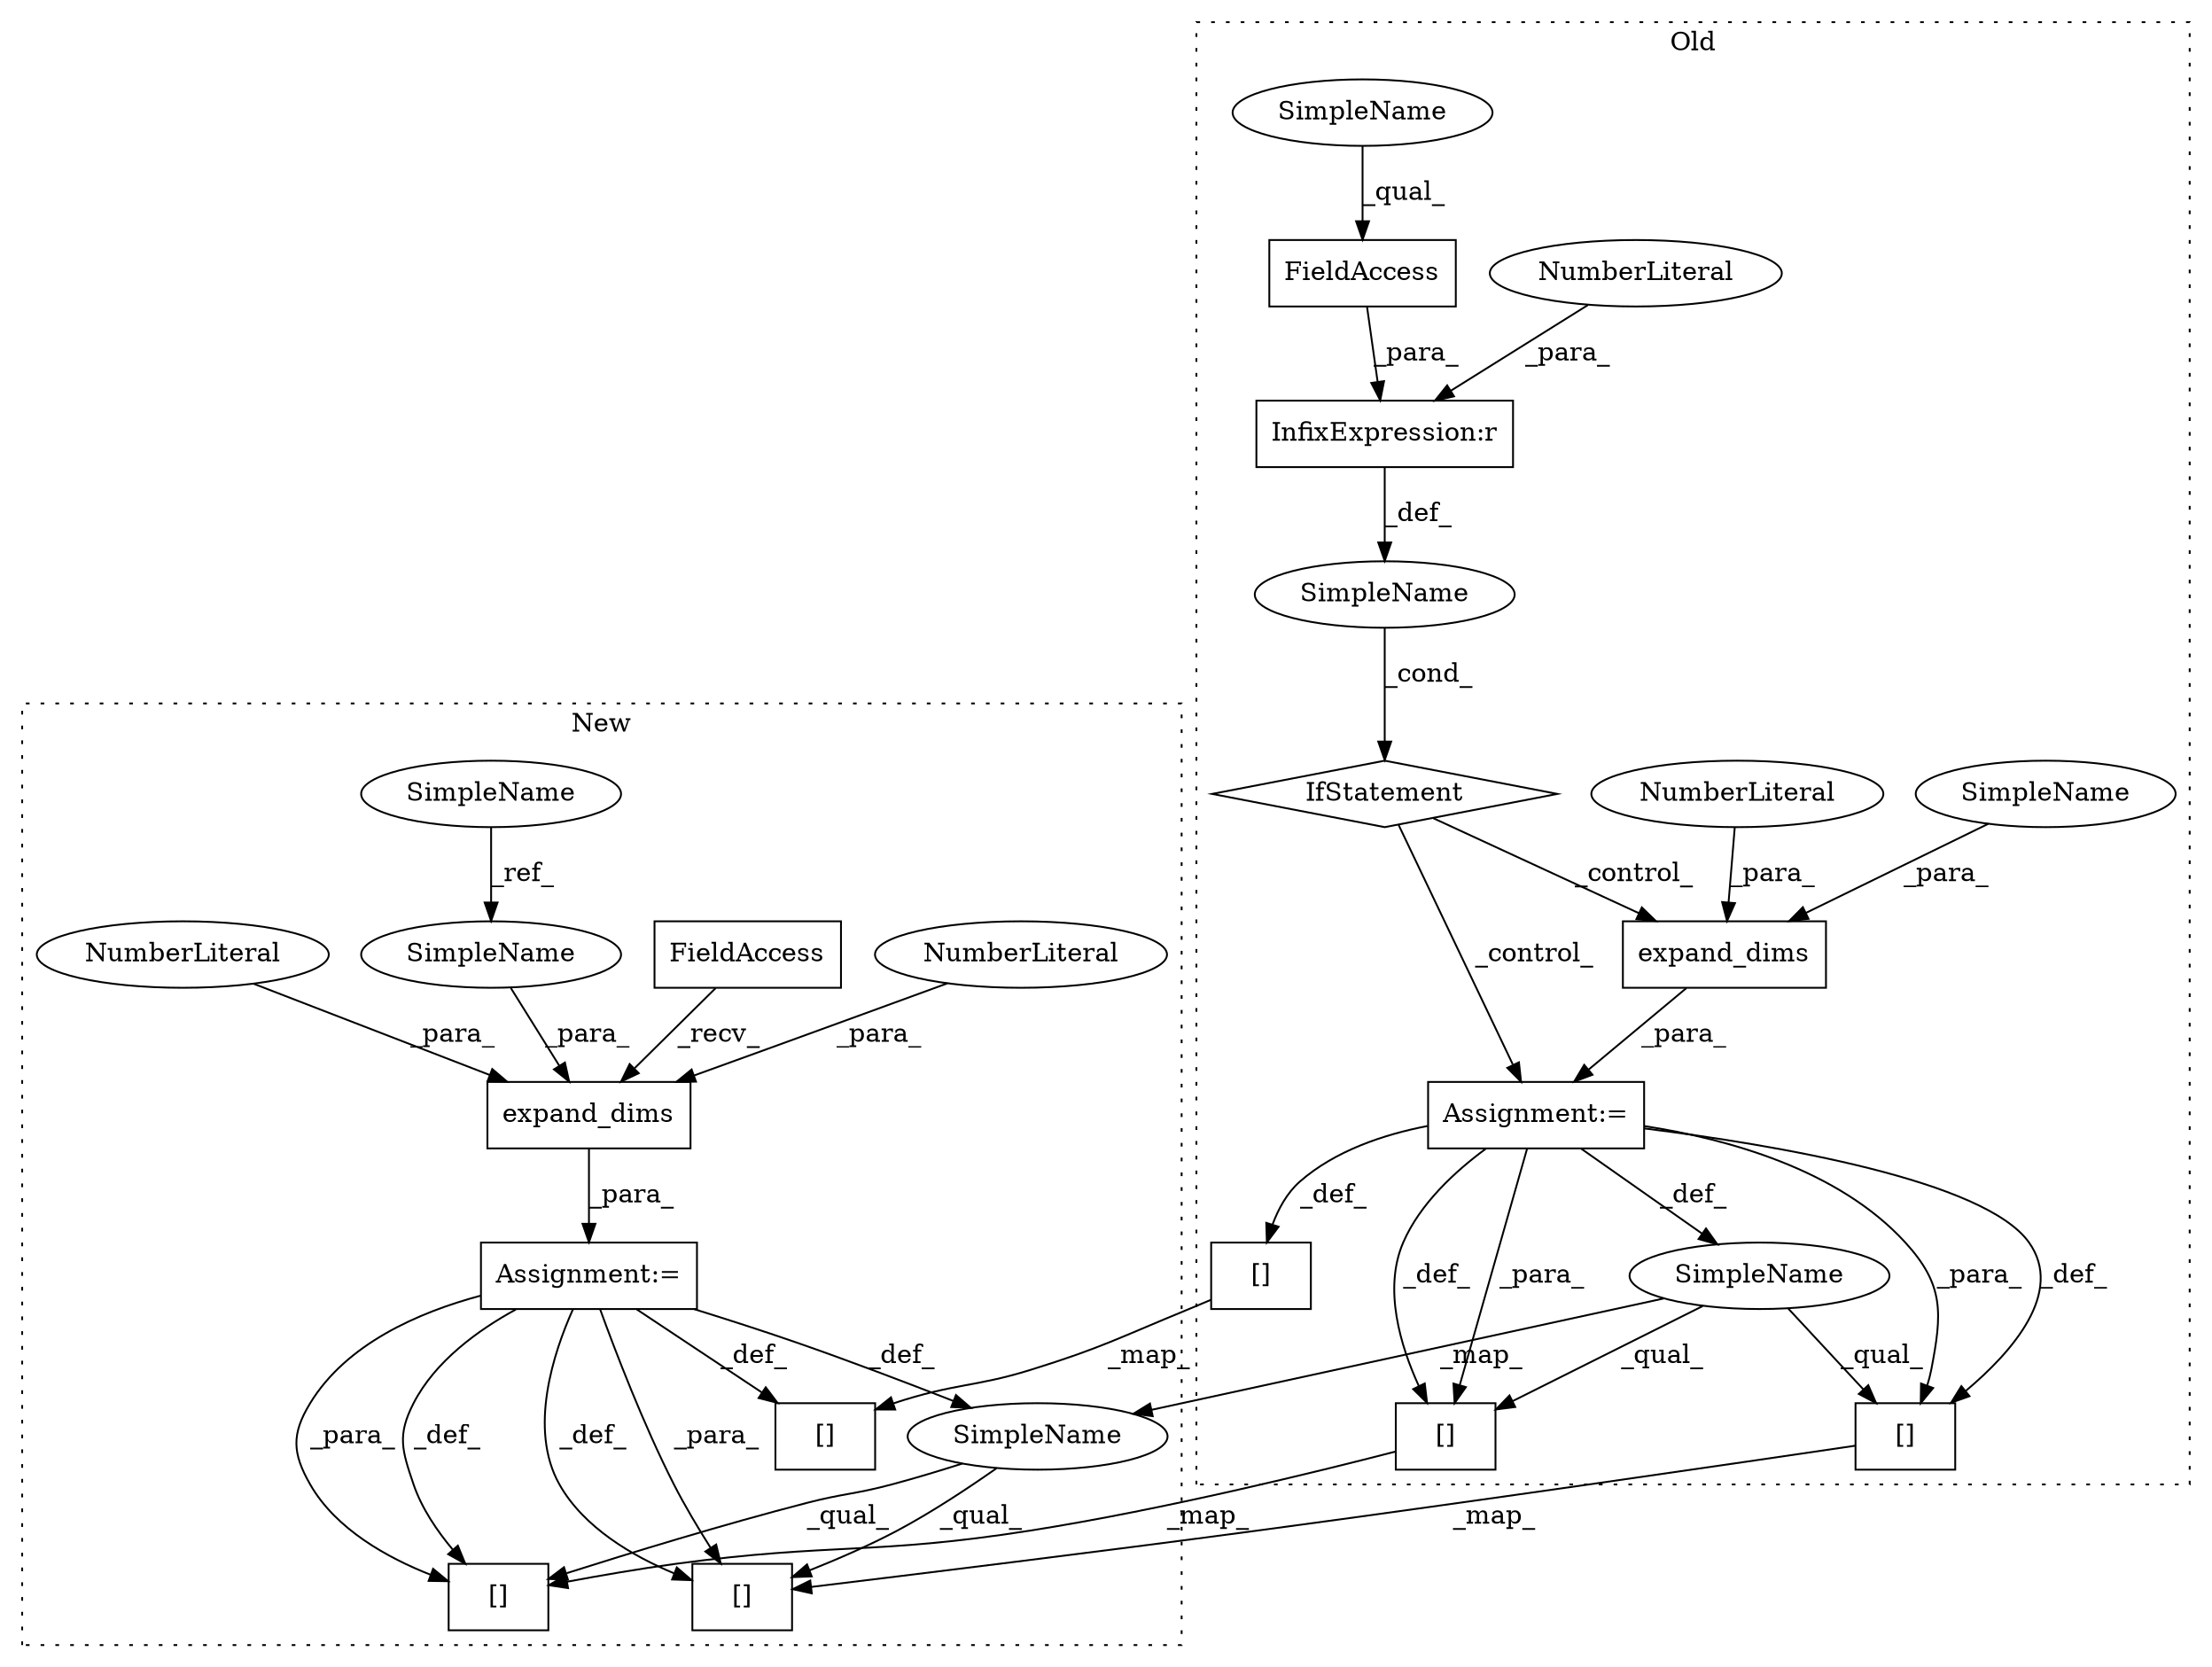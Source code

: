 digraph G {
subgraph cluster0 {
1 [label="IfStatement" a="25" s="16785,16804" l="4,2" shape="diamond"];
5 [label="Assignment:=" a="7" s="16819" l="1" shape="box"];
6 [label="SimpleName" a="42" s="" l="" shape="ellipse"];
7 [label="InfixExpression:r" a="27" s="16799" l="4" shape="box"];
8 [label="NumberLiteral" a="34" s="16803" l="1" shape="ellipse"];
9 [label="expand_dims" a="32" s="16826,16845" l="12,1" shape="box"];
10 [label="FieldAccess" a="22" s="16789" l="10" shape="box"];
11 [label="NumberLiteral" a="34" s="16844" l="1" shape="ellipse"];
15 [label="[]" a="2" s="17913,17921" l="7,1" shape="box"];
18 [label="[]" a="2" s="17600,17616" l="7,1" shape="box"];
19 [label="SimpleName" a="42" s="17054" l="6" shape="ellipse"];
21 [label="[]" a="2" s="17385,17407" l="7,1" shape="box"];
24 [label="SimpleName" a="42" s="16789" l="5" shape="ellipse"];
25 [label="SimpleName" a="42" s="16838" l="5" shape="ellipse"];
label = "Old";
style="dotted";
}
subgraph cluster1 {
2 [label="expand_dims" a="32" s="16864,16885" l="12,1" shape="box"];
3 [label="Assignment:=" a="7" s="16833" l="1" shape="box"];
4 [label="NumberLiteral" a="34" s="16884" l="1" shape="ellipse"];
12 [label="FieldAccess" a="22" s="16834" l="9" shape="box"];
13 [label="SimpleName" a="42" s="16788" l="5" shape="ellipse"];
14 [label="[]" a="2" s="17873,17881" l="7,1" shape="box"];
16 [label="NumberLiteral" a="34" s="16882" l="1" shape="ellipse"];
17 [label="[]" a="2" s="17560,17576" l="7,1" shape="box"];
20 [label="SimpleName" a="42" s="17014" l="6" shape="ellipse"];
22 [label="[]" a="2" s="17345,17367" l="7,1" shape="box"];
23 [label="SimpleName" a="42" s="16876" l="5" shape="ellipse"];
label = "New";
style="dotted";
}
1 -> 9 [label="_control_"];
1 -> 5 [label="_control_"];
2 -> 3 [label="_para_"];
3 -> 20 [label="_def_"];
3 -> 17 [label="_def_"];
3 -> 22 [label="_para_"];
3 -> 22 [label="_def_"];
3 -> 17 [label="_para_"];
3 -> 14 [label="_def_"];
4 -> 2 [label="_para_"];
5 -> 21 [label="_para_"];
5 -> 19 [label="_def_"];
5 -> 15 [label="_def_"];
5 -> 18 [label="_def_"];
5 -> 18 [label="_para_"];
5 -> 21 [label="_def_"];
6 -> 1 [label="_cond_"];
7 -> 6 [label="_def_"];
8 -> 7 [label="_para_"];
9 -> 5 [label="_para_"];
10 -> 7 [label="_para_"];
11 -> 9 [label="_para_"];
12 -> 2 [label="_recv_"];
13 -> 23 [label="_ref_"];
15 -> 14 [label="_map_"];
16 -> 2 [label="_para_"];
18 -> 17 [label="_map_"];
19 -> 18 [label="_qual_"];
19 -> 20 [label="_map_"];
19 -> 21 [label="_qual_"];
20 -> 17 [label="_qual_"];
20 -> 22 [label="_qual_"];
21 -> 22 [label="_map_"];
23 -> 2 [label="_para_"];
24 -> 10 [label="_qual_"];
25 -> 9 [label="_para_"];
}